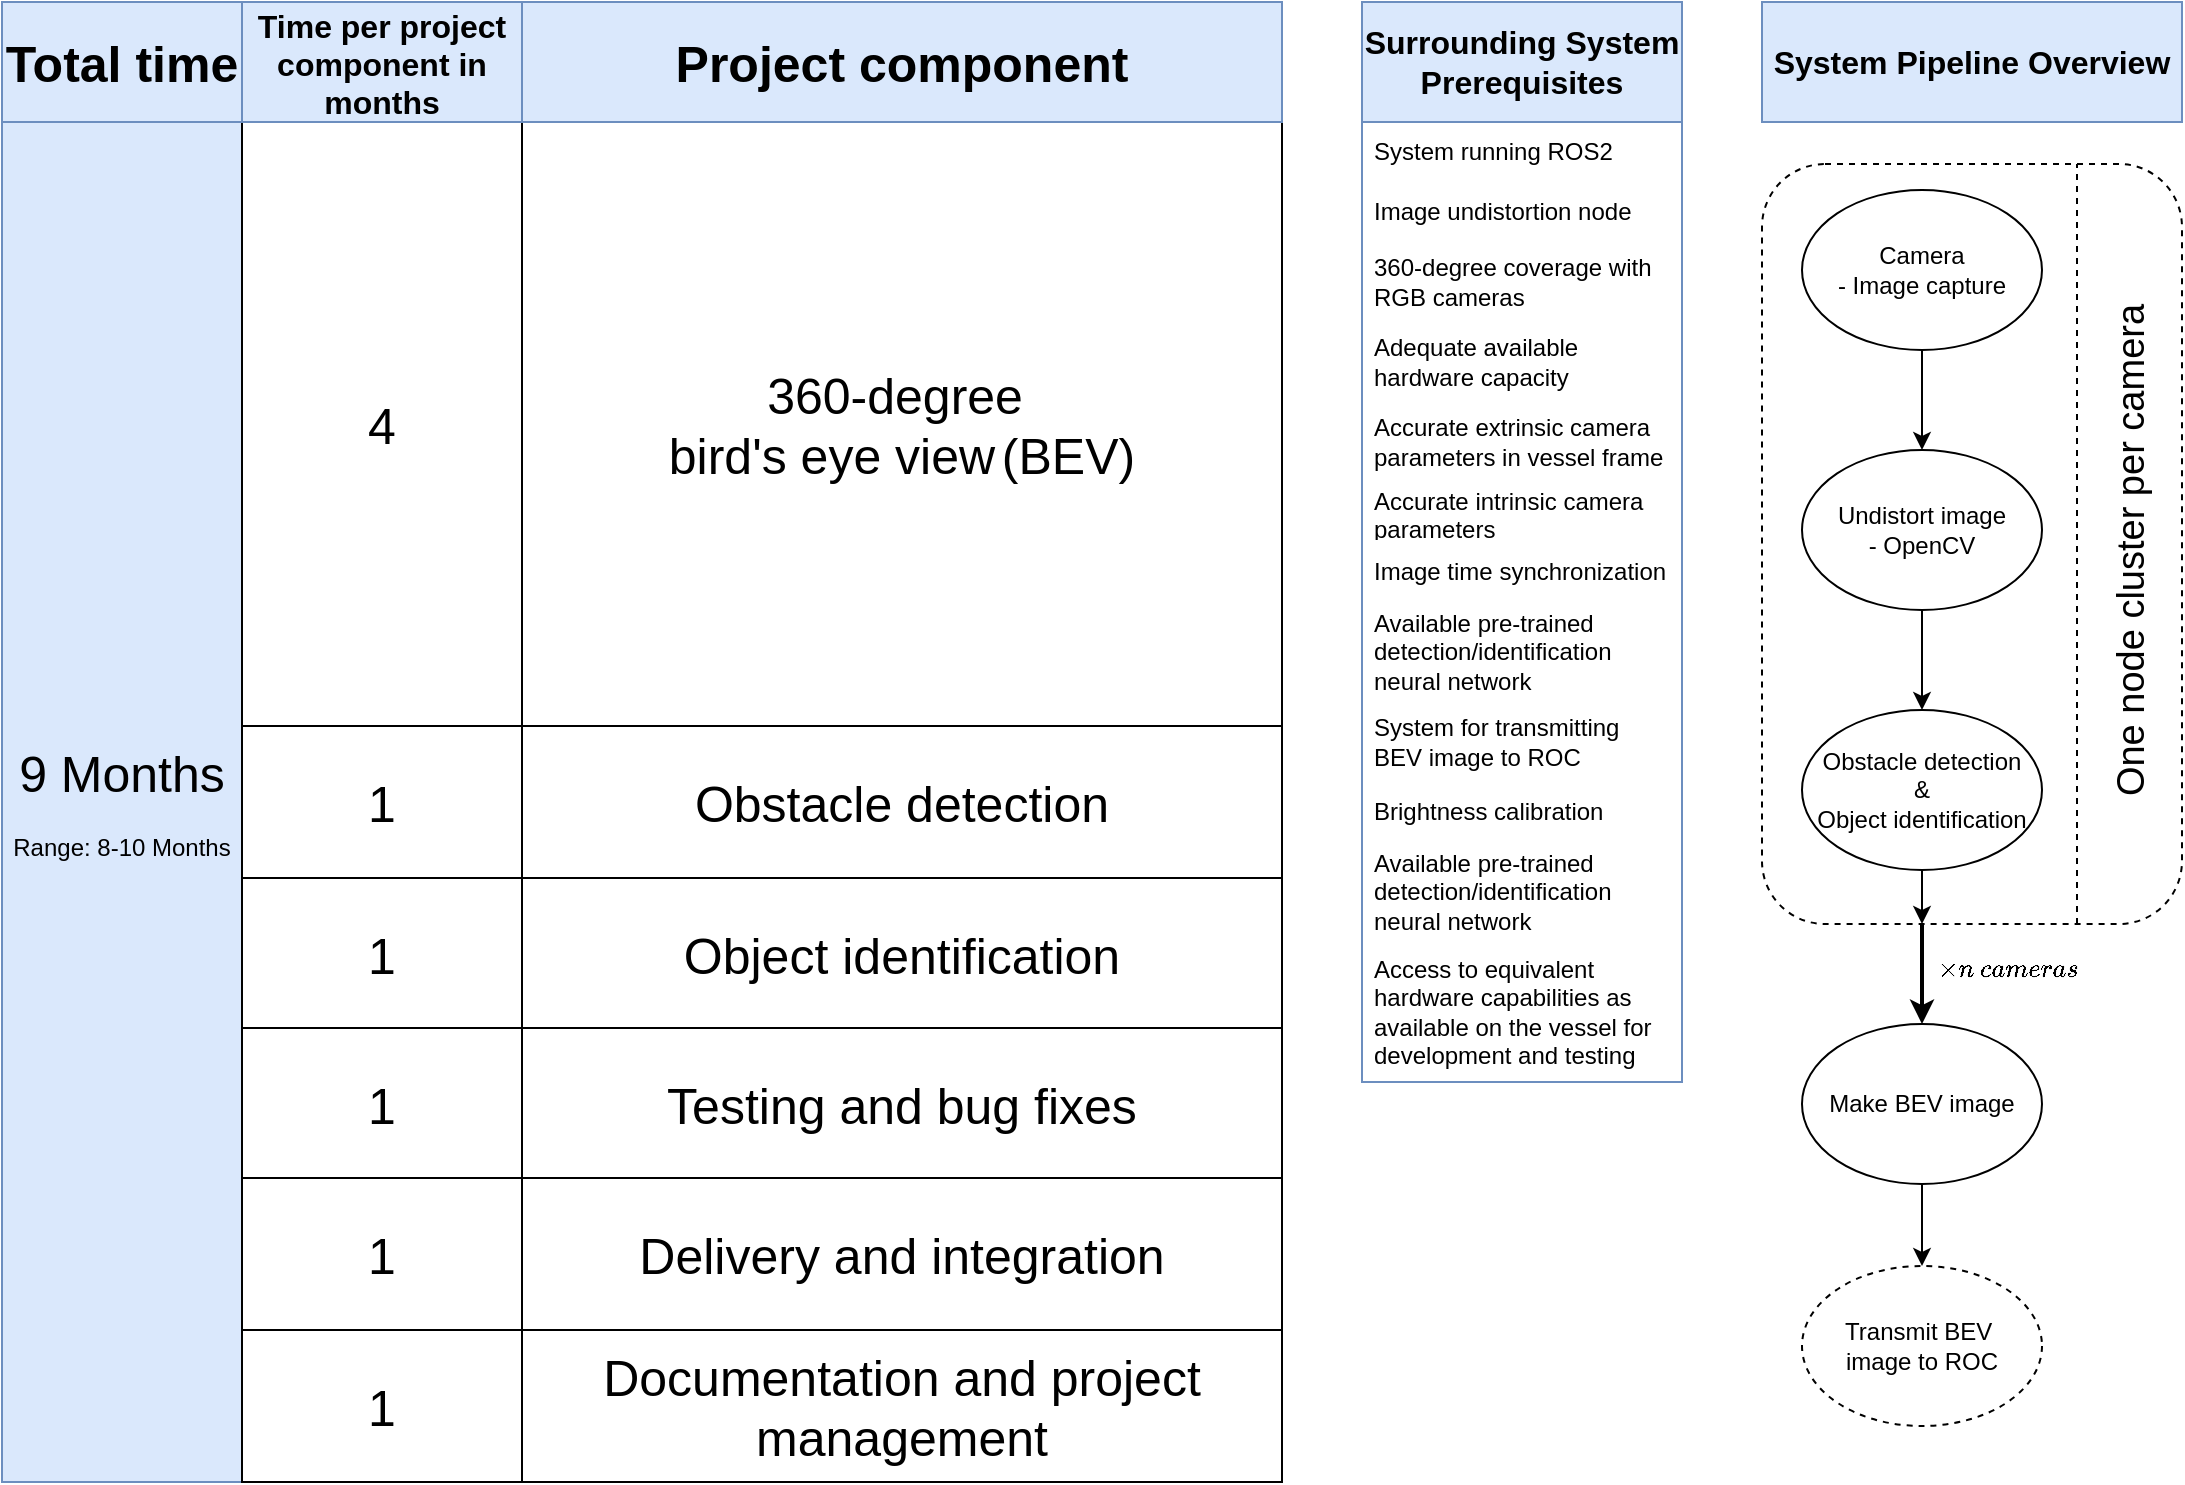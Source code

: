 <mxfile version="22.1.18" type="github">
  <diagram name="Page-1" id="7N6BOnjLWCL92aBEynZF">
    <mxGraphModel dx="2074" dy="1103" grid="1" gridSize="10" guides="1" tooltips="1" connect="1" arrows="1" fold="1" page="1" pageScale="1" pageWidth="1169" pageHeight="827" math="1" shadow="0">
      <root>
        <mxCell id="0" />
        <mxCell id="1" parent="0" />
        <mxCell id="rIWBi2pYtQ52L3yKGh5L-1" value="&lt;div&gt;&lt;font style=&quot;font-size: 25px;&quot;&gt;9 Months&lt;/font&gt;&lt;/div&gt;&lt;br&gt;Range: 8-10 Months" style="rounded=0;whiteSpace=wrap;html=1;fillColor=#dae8fc;strokeColor=#6c8ebf;" vertex="1" parent="1">
          <mxGeometry x="40" y="100" width="120" height="680" as="geometry" />
        </mxCell>
        <mxCell id="rIWBi2pYtQ52L3yKGh5L-2" value="" style="shape=table;startSize=0;container=1;collapsible=0;childLayout=tableLayout;fontSize=22;fillColor=none;" vertex="1" parent="1">
          <mxGeometry x="160" y="100" width="520" height="680" as="geometry" />
        </mxCell>
        <mxCell id="rIWBi2pYtQ52L3yKGh5L-3" value="" style="shape=tableRow;horizontal=0;startSize=0;swimlaneHead=0;swimlaneBody=0;strokeColor=inherit;top=0;left=0;bottom=0;right=0;collapsible=0;dropTarget=0;fillColor=none;points=[[0,0.5],[1,0.5]];portConstraint=eastwest;fontSize=16;" vertex="1" parent="rIWBi2pYtQ52L3yKGh5L-2">
          <mxGeometry width="520" height="302" as="geometry" />
        </mxCell>
        <mxCell id="rIWBi2pYtQ52L3yKGh5L-4" value="4" style="shape=partialRectangle;html=1;whiteSpace=wrap;connectable=0;strokeColor=inherit;overflow=hidden;fillColor=none;top=0;left=0;bottom=0;right=0;pointerEvents=1;fontSize=25;" vertex="1" parent="rIWBi2pYtQ52L3yKGh5L-3">
          <mxGeometry width="140" height="302" as="geometry">
            <mxRectangle width="140" height="302" as="alternateBounds" />
          </mxGeometry>
        </mxCell>
        <mxCell id="rIWBi2pYtQ52L3yKGh5L-5" value="&lt;div&gt;360-degree&amp;nbsp;&lt;/div&gt;&lt;div&gt;bird&#39;s eye view&lt;font style=&quot;font-size: 12px;&quot;&gt; &lt;/font&gt;&lt;font style=&quot;font-size: 25px;&quot;&gt;(BEV)&lt;/font&gt;&lt;br&gt;&lt;/div&gt;" style="shape=partialRectangle;html=1;whiteSpace=wrap;connectable=0;strokeColor=inherit;overflow=hidden;fillColor=none;top=0;left=0;bottom=0;right=0;pointerEvents=1;fontSize=25;" vertex="1" parent="rIWBi2pYtQ52L3yKGh5L-3">
          <mxGeometry x="140" width="380" height="302" as="geometry">
            <mxRectangle width="380" height="302" as="alternateBounds" />
          </mxGeometry>
        </mxCell>
        <mxCell id="rIWBi2pYtQ52L3yKGh5L-6" value="" style="shape=tableRow;horizontal=0;startSize=0;swimlaneHead=0;swimlaneBody=0;strokeColor=inherit;top=0;left=0;bottom=0;right=0;collapsible=0;dropTarget=0;fillColor=none;points=[[0,0.5],[1,0.5]];portConstraint=eastwest;fontSize=16;" vertex="1" parent="rIWBi2pYtQ52L3yKGh5L-2">
          <mxGeometry y="302" width="520" height="76" as="geometry" />
        </mxCell>
        <mxCell id="rIWBi2pYtQ52L3yKGh5L-7" value="1" style="shape=partialRectangle;html=1;whiteSpace=wrap;connectable=0;strokeColor=inherit;overflow=hidden;fillColor=none;top=0;left=0;bottom=0;right=0;pointerEvents=1;fontSize=25;" vertex="1" parent="rIWBi2pYtQ52L3yKGh5L-6">
          <mxGeometry width="140" height="76" as="geometry">
            <mxRectangle width="140" height="76" as="alternateBounds" />
          </mxGeometry>
        </mxCell>
        <mxCell id="rIWBi2pYtQ52L3yKGh5L-8" value="Obstacle detection" style="shape=partialRectangle;html=1;whiteSpace=wrap;connectable=0;strokeColor=inherit;overflow=hidden;fillColor=none;top=0;left=0;bottom=0;right=0;pointerEvents=1;fontSize=25;" vertex="1" parent="rIWBi2pYtQ52L3yKGh5L-6">
          <mxGeometry x="140" width="380" height="76" as="geometry">
            <mxRectangle width="380" height="76" as="alternateBounds" />
          </mxGeometry>
        </mxCell>
        <mxCell id="rIWBi2pYtQ52L3yKGh5L-9" value="" style="shape=tableRow;horizontal=0;startSize=0;swimlaneHead=0;swimlaneBody=0;strokeColor=inherit;top=0;left=0;bottom=0;right=0;collapsible=0;dropTarget=0;fillColor=none;points=[[0,0.5],[1,0.5]];portConstraint=eastwest;fontSize=16;" vertex="1" parent="rIWBi2pYtQ52L3yKGh5L-2">
          <mxGeometry y="378" width="520" height="75" as="geometry" />
        </mxCell>
        <mxCell id="rIWBi2pYtQ52L3yKGh5L-10" value="1" style="shape=partialRectangle;html=1;whiteSpace=wrap;connectable=0;strokeColor=inherit;overflow=hidden;fillColor=none;top=0;left=0;bottom=0;right=0;pointerEvents=1;fontSize=25;" vertex="1" parent="rIWBi2pYtQ52L3yKGh5L-9">
          <mxGeometry width="140" height="75" as="geometry">
            <mxRectangle width="140" height="75" as="alternateBounds" />
          </mxGeometry>
        </mxCell>
        <mxCell id="rIWBi2pYtQ52L3yKGh5L-11" value="Object identification" style="shape=partialRectangle;html=1;whiteSpace=wrap;connectable=0;strokeColor=inherit;overflow=hidden;fillColor=none;top=0;left=0;bottom=0;right=0;pointerEvents=1;fontSize=25;" vertex="1" parent="rIWBi2pYtQ52L3yKGh5L-9">
          <mxGeometry x="140" width="380" height="75" as="geometry">
            <mxRectangle width="380" height="75" as="alternateBounds" />
          </mxGeometry>
        </mxCell>
        <mxCell id="rIWBi2pYtQ52L3yKGh5L-12" style="shape=tableRow;horizontal=0;startSize=0;swimlaneHead=0;swimlaneBody=0;strokeColor=inherit;top=0;left=0;bottom=0;right=0;collapsible=0;dropTarget=0;fillColor=none;points=[[0,0.5],[1,0.5]];portConstraint=eastwest;fontSize=16;" vertex="1" parent="rIWBi2pYtQ52L3yKGh5L-2">
          <mxGeometry y="453" width="520" height="75" as="geometry" />
        </mxCell>
        <mxCell id="rIWBi2pYtQ52L3yKGh5L-13" value="1" style="shape=partialRectangle;html=1;whiteSpace=wrap;connectable=0;strokeColor=inherit;overflow=hidden;fillColor=none;top=0;left=0;bottom=0;right=0;pointerEvents=1;fontSize=25;" vertex="1" parent="rIWBi2pYtQ52L3yKGh5L-12">
          <mxGeometry width="140" height="75" as="geometry">
            <mxRectangle width="140" height="75" as="alternateBounds" />
          </mxGeometry>
        </mxCell>
        <mxCell id="rIWBi2pYtQ52L3yKGh5L-14" value="Testing and bug fixes" style="shape=partialRectangle;html=1;whiteSpace=wrap;connectable=0;strokeColor=inherit;overflow=hidden;fillColor=none;top=0;left=0;bottom=0;right=0;pointerEvents=1;fontSize=25;" vertex="1" parent="rIWBi2pYtQ52L3yKGh5L-12">
          <mxGeometry x="140" width="380" height="75" as="geometry">
            <mxRectangle width="380" height="75" as="alternateBounds" />
          </mxGeometry>
        </mxCell>
        <mxCell id="rIWBi2pYtQ52L3yKGh5L-15" style="shape=tableRow;horizontal=0;startSize=0;swimlaneHead=0;swimlaneBody=0;strokeColor=inherit;top=0;left=0;bottom=0;right=0;collapsible=0;dropTarget=0;fillColor=none;points=[[0,0.5],[1,0.5]];portConstraint=eastwest;fontSize=16;" vertex="1" parent="rIWBi2pYtQ52L3yKGh5L-2">
          <mxGeometry y="528" width="520" height="76" as="geometry" />
        </mxCell>
        <mxCell id="rIWBi2pYtQ52L3yKGh5L-16" value="1" style="shape=partialRectangle;html=1;whiteSpace=wrap;connectable=0;strokeColor=inherit;overflow=hidden;fillColor=none;top=0;left=0;bottom=0;right=0;pointerEvents=1;fontSize=25;" vertex="1" parent="rIWBi2pYtQ52L3yKGh5L-15">
          <mxGeometry width="140" height="76" as="geometry">
            <mxRectangle width="140" height="76" as="alternateBounds" />
          </mxGeometry>
        </mxCell>
        <mxCell id="rIWBi2pYtQ52L3yKGh5L-17" value="Delivery and integration" style="shape=partialRectangle;html=1;whiteSpace=wrap;connectable=0;strokeColor=inherit;overflow=hidden;fillColor=none;top=0;left=0;bottom=0;right=0;pointerEvents=1;fontSize=25;" vertex="1" parent="rIWBi2pYtQ52L3yKGh5L-15">
          <mxGeometry x="140" width="380" height="76" as="geometry">
            <mxRectangle width="380" height="76" as="alternateBounds" />
          </mxGeometry>
        </mxCell>
        <mxCell id="rIWBi2pYtQ52L3yKGh5L-18" style="shape=tableRow;horizontal=0;startSize=0;swimlaneHead=0;swimlaneBody=0;strokeColor=inherit;top=0;left=0;bottom=0;right=0;collapsible=0;dropTarget=0;fillColor=none;points=[[0,0.5],[1,0.5]];portConstraint=eastwest;fontSize=16;" vertex="1" parent="rIWBi2pYtQ52L3yKGh5L-2">
          <mxGeometry y="604" width="520" height="76" as="geometry" />
        </mxCell>
        <mxCell id="rIWBi2pYtQ52L3yKGh5L-19" value="1" style="shape=partialRectangle;html=1;whiteSpace=wrap;connectable=0;strokeColor=inherit;overflow=hidden;fillColor=none;top=0;left=0;bottom=0;right=0;pointerEvents=1;fontSize=25;" vertex="1" parent="rIWBi2pYtQ52L3yKGh5L-18">
          <mxGeometry width="140" height="76" as="geometry">
            <mxRectangle width="140" height="76" as="alternateBounds" />
          </mxGeometry>
        </mxCell>
        <mxCell id="rIWBi2pYtQ52L3yKGh5L-20" value="Documentation and project management" style="shape=partialRectangle;html=1;whiteSpace=wrap;connectable=0;strokeColor=inherit;overflow=hidden;fillColor=none;top=0;left=0;bottom=0;right=0;pointerEvents=1;fontSize=25;" vertex="1" parent="rIWBi2pYtQ52L3yKGh5L-18">
          <mxGeometry x="140" width="380" height="76" as="geometry">
            <mxRectangle width="380" height="76" as="alternateBounds" />
          </mxGeometry>
        </mxCell>
        <mxCell id="rIWBi2pYtQ52L3yKGh5L-21" value="" style="shape=table;startSize=0;container=1;collapsible=0;childLayout=tableLayout;fontSize=16;fillColor=#dae8fc;labelBackgroundColor=none;strokeColor=#6c8ebf;gradientColor=none;rounded=0;fontStyle=1" vertex="1" parent="1">
          <mxGeometry x="40" y="40" width="640" height="60" as="geometry" />
        </mxCell>
        <mxCell id="rIWBi2pYtQ52L3yKGh5L-22" value="" style="shape=tableRow;horizontal=0;startSize=0;swimlaneHead=0;swimlaneBody=0;strokeColor=inherit;top=0;left=0;bottom=0;right=0;collapsible=0;dropTarget=0;fillColor=none;points=[[0,0.5],[1,0.5]];portConstraint=eastwest;fontSize=16;" vertex="1" parent="rIWBi2pYtQ52L3yKGh5L-21">
          <mxGeometry width="640" height="60" as="geometry" />
        </mxCell>
        <mxCell id="rIWBi2pYtQ52L3yKGh5L-23" value="&lt;div style=&quot;font-size: 25px;&quot;&gt;&lt;b&gt;&lt;font style=&quot;font-size: 25px;&quot;&gt;Total time&lt;br&gt;&lt;/font&gt;&lt;/b&gt;&lt;/div&gt;" style="shape=partialRectangle;html=1;whiteSpace=wrap;connectable=0;strokeColor=inherit;overflow=hidden;fillColor=none;top=0;left=0;bottom=0;right=0;pointerEvents=1;fontSize=16;" vertex="1" parent="rIWBi2pYtQ52L3yKGh5L-22">
          <mxGeometry width="120" height="60" as="geometry">
            <mxRectangle width="120" height="60" as="alternateBounds" />
          </mxGeometry>
        </mxCell>
        <mxCell id="rIWBi2pYtQ52L3yKGh5L-24" value="&lt;b&gt;Time per project component in months&lt;/b&gt;" style="shape=partialRectangle;html=1;whiteSpace=wrap;connectable=0;strokeColor=inherit;overflow=hidden;fillColor=none;top=0;left=0;bottom=0;right=0;pointerEvents=1;fontSize=16;" vertex="1" parent="rIWBi2pYtQ52L3yKGh5L-22">
          <mxGeometry x="120" width="140" height="60" as="geometry">
            <mxRectangle width="140" height="60" as="alternateBounds" />
          </mxGeometry>
        </mxCell>
        <mxCell id="rIWBi2pYtQ52L3yKGh5L-25" value="&lt;b&gt;&lt;font style=&quot;font-size: 25px;&quot;&gt;Project component &lt;/font&gt;&lt;/b&gt;" style="shape=partialRectangle;html=1;whiteSpace=wrap;connectable=0;strokeColor=inherit;overflow=hidden;fillColor=none;top=0;left=0;bottom=0;right=0;pointerEvents=1;fontSize=16;" vertex="1" parent="rIWBi2pYtQ52L3yKGh5L-22">
          <mxGeometry x="260" width="380" height="60" as="geometry">
            <mxRectangle width="380" height="60" as="alternateBounds" />
          </mxGeometry>
        </mxCell>
        <mxCell id="rIWBi2pYtQ52L3yKGh5L-76" value="&lt;b&gt;&lt;font style=&quot;font-size: 16px;&quot;&gt;Surrounding System Prerequisites&lt;/font&gt;&lt;/b&gt;" style="swimlane;fontStyle=0;childLayout=stackLayout;horizontal=1;startSize=60;horizontalStack=0;resizeParent=1;resizeParentMax=0;resizeLast=0;collapsible=1;marginBottom=0;whiteSpace=wrap;html=1;rounded=0;fillColor=#dae8fc;strokeColor=#6c8ebf;" vertex="1" parent="1">
          <mxGeometry x="720" y="40" width="160" height="540" as="geometry">
            <mxRectangle x="480" y="40" width="220" height="30" as="alternateBounds" />
          </mxGeometry>
        </mxCell>
        <mxCell id="rIWBi2pYtQ52L3yKGh5L-77" value="System running ROS2" style="text;strokeColor=none;fillColor=none;align=left;verticalAlign=middle;spacingLeft=4;spacingRight=4;overflow=hidden;points=[[0,0.5],[1,0.5]];portConstraint=eastwest;rotatable=0;whiteSpace=wrap;html=1;" vertex="1" parent="rIWBi2pYtQ52L3yKGh5L-76">
          <mxGeometry y="60" width="160" height="30" as="geometry" />
        </mxCell>
        <mxCell id="rIWBi2pYtQ52L3yKGh5L-78" value="Image undistortion node" style="text;strokeColor=none;fillColor=none;align=left;verticalAlign=middle;spacingLeft=4;spacingRight=4;overflow=hidden;points=[[0,0.5],[1,0.5]];portConstraint=eastwest;rotatable=0;whiteSpace=wrap;html=1;" vertex="1" parent="rIWBi2pYtQ52L3yKGh5L-76">
          <mxGeometry y="90" width="160" height="30" as="geometry" />
        </mxCell>
        <mxCell id="rIWBi2pYtQ52L3yKGh5L-85" value="360-degree coverage with RGB cameras" style="text;strokeColor=none;fillColor=none;align=left;verticalAlign=middle;spacingLeft=4;spacingRight=4;overflow=hidden;points=[[0,0.5],[1,0.5]];portConstraint=eastwest;rotatable=0;whiteSpace=wrap;html=1;" vertex="1" parent="rIWBi2pYtQ52L3yKGh5L-76">
          <mxGeometry y="120" width="160" height="40" as="geometry" />
        </mxCell>
        <mxCell id="rIWBi2pYtQ52L3yKGh5L-80" value="Adequate&lt;strong&gt; &lt;/strong&gt;available hardware capacity" style="text;strokeColor=none;fillColor=none;align=left;verticalAlign=middle;spacingLeft=4;spacingRight=4;overflow=hidden;points=[[0,0.5],[1,0.5]];portConstraint=eastwest;rotatable=0;whiteSpace=wrap;html=1;" vertex="1" parent="rIWBi2pYtQ52L3yKGh5L-76">
          <mxGeometry y="160" width="160" height="40" as="geometry" />
        </mxCell>
        <mxCell id="rIWBi2pYtQ52L3yKGh5L-81" value="Accurate extrinsic camera parameters in vessel frame" style="text;strokeColor=none;fillColor=none;align=left;verticalAlign=middle;spacingLeft=4;spacingRight=4;overflow=hidden;points=[[0,0.5],[1,0.5]];portConstraint=eastwest;rotatable=0;whiteSpace=wrap;html=1;" vertex="1" parent="rIWBi2pYtQ52L3yKGh5L-76">
          <mxGeometry y="200" width="160" height="40" as="geometry" />
        </mxCell>
        <mxCell id="rIWBi2pYtQ52L3yKGh5L-82" value="Accurate intrinsic camera parameters" style="text;strokeColor=none;fillColor=none;align=left;verticalAlign=middle;spacingLeft=4;spacingRight=4;overflow=hidden;points=[[0,0.5],[1,0.5]];portConstraint=eastwest;rotatable=0;whiteSpace=wrap;html=1;" vertex="1" parent="rIWBi2pYtQ52L3yKGh5L-76">
          <mxGeometry y="240" width="160" height="30" as="geometry" />
        </mxCell>
        <mxCell id="rIWBi2pYtQ52L3yKGh5L-79" value="Image time synchronization" style="text;strokeColor=none;fillColor=none;align=left;verticalAlign=middle;spacingLeft=4;spacingRight=4;overflow=hidden;points=[[0,0.5],[1,0.5]];portConstraint=eastwest;rotatable=0;whiteSpace=wrap;html=1;" vertex="1" parent="rIWBi2pYtQ52L3yKGh5L-76">
          <mxGeometry y="270" width="160" height="30" as="geometry" />
        </mxCell>
        <mxCell id="rIWBi2pYtQ52L3yKGh5L-86" value="Available pre-trained detection/identification neural network" style="text;strokeColor=none;fillColor=none;align=left;verticalAlign=middle;spacingLeft=4;spacingRight=4;overflow=hidden;points=[[0,0.5],[1,0.5]];portConstraint=eastwest;rotatable=0;whiteSpace=wrap;html=1;" vertex="1" parent="rIWBi2pYtQ52L3yKGh5L-76">
          <mxGeometry y="300" width="160" height="50" as="geometry" />
        </mxCell>
        <mxCell id="rIWBi2pYtQ52L3yKGh5L-83" value="System for transmitting BEV image to ROC" style="text;strokeColor=none;fillColor=none;align=left;verticalAlign=middle;spacingLeft=4;spacingRight=4;overflow=hidden;points=[[0,0.5],[1,0.5]];portConstraint=eastwest;rotatable=0;whiteSpace=wrap;html=1;" vertex="1" parent="rIWBi2pYtQ52L3yKGh5L-76">
          <mxGeometry y="350" width="160" height="40" as="geometry" />
        </mxCell>
        <mxCell id="rIWBi2pYtQ52L3yKGh5L-84" value="Brightness calibration" style="text;strokeColor=none;fillColor=none;align=left;verticalAlign=middle;spacingLeft=4;spacingRight=4;overflow=hidden;points=[[0,0.5],[1,0.5]];portConstraint=eastwest;rotatable=0;whiteSpace=wrap;html=1;" vertex="1" parent="rIWBi2pYtQ52L3yKGh5L-76">
          <mxGeometry y="390" width="160" height="30" as="geometry" />
        </mxCell>
        <mxCell id="rIWBi2pYtQ52L3yKGh5L-124" value="Available pre-trained detection/identification neural network" style="text;strokeColor=none;fillColor=none;align=left;verticalAlign=middle;spacingLeft=4;spacingRight=4;overflow=hidden;points=[[0,0.5],[1,0.5]];portConstraint=eastwest;rotatable=0;whiteSpace=wrap;html=1;" vertex="1" parent="rIWBi2pYtQ52L3yKGh5L-76">
          <mxGeometry y="420" width="160" height="50" as="geometry" />
        </mxCell>
        <mxCell id="rIWBi2pYtQ52L3yKGh5L-125" value="Access to equivalent hardware capabilities as available on the vessel for development and testing" style="text;strokeColor=none;fillColor=none;align=left;verticalAlign=middle;spacingLeft=4;spacingRight=4;overflow=hidden;points=[[0,0.5],[1,0.5]];portConstraint=eastwest;rotatable=0;whiteSpace=wrap;html=1;" vertex="1" parent="rIWBi2pYtQ52L3yKGh5L-76">
          <mxGeometry y="470" width="160" height="70" as="geometry" />
        </mxCell>
        <mxCell id="rIWBi2pYtQ52L3yKGh5L-102" value="" style="rounded=1;whiteSpace=wrap;html=1;fillColor=none;dashed=1;" vertex="1" parent="1">
          <mxGeometry x="920" y="121" width="210" height="380" as="geometry" />
        </mxCell>
        <mxCell id="rIWBi2pYtQ52L3yKGh5L-103" style="edgeStyle=orthogonalEdgeStyle;rounded=0;orthogonalLoop=1;jettySize=auto;html=1;exitX=0.5;exitY=1;exitDx=0;exitDy=0;entryX=0.5;entryY=0;entryDx=0;entryDy=0;" edge="1" parent="1" source="rIWBi2pYtQ52L3yKGh5L-104" target="rIWBi2pYtQ52L3yKGh5L-106">
          <mxGeometry relative="1" as="geometry" />
        </mxCell>
        <mxCell id="rIWBi2pYtQ52L3yKGh5L-104" value="&lt;div&gt;Camera&lt;/div&gt;&lt;div&gt;- Image capture&lt;br&gt;&lt;/div&gt;" style="ellipse;whiteSpace=wrap;html=1;" vertex="1" parent="1">
          <mxGeometry x="940" y="134" width="120" height="80" as="geometry" />
        </mxCell>
        <mxCell id="rIWBi2pYtQ52L3yKGh5L-105" style="edgeStyle=orthogonalEdgeStyle;rounded=0;orthogonalLoop=1;jettySize=auto;html=1;exitX=0.5;exitY=1;exitDx=0;exitDy=0;entryX=0.5;entryY=0;entryDx=0;entryDy=0;" edge="1" parent="1" source="rIWBi2pYtQ52L3yKGh5L-106" target="rIWBi2pYtQ52L3yKGh5L-108">
          <mxGeometry relative="1" as="geometry" />
        </mxCell>
        <mxCell id="rIWBi2pYtQ52L3yKGh5L-106" value="&lt;div&gt;Undistort image&lt;/div&gt;&lt;div&gt;- OpenCV&lt;br&gt;&lt;/div&gt;" style="ellipse;whiteSpace=wrap;html=1;" vertex="1" parent="1">
          <mxGeometry x="940" y="264" width="120" height="80" as="geometry" />
        </mxCell>
        <mxCell id="rIWBi2pYtQ52L3yKGh5L-119" style="edgeStyle=orthogonalEdgeStyle;rounded=0;orthogonalLoop=1;jettySize=auto;html=1;exitX=0.5;exitY=1;exitDx=0;exitDy=0;" edge="1" parent="1" source="rIWBi2pYtQ52L3yKGh5L-108">
          <mxGeometry relative="1" as="geometry">
            <mxPoint x="1000" y="501" as="targetPoint" />
          </mxGeometry>
        </mxCell>
        <mxCell id="rIWBi2pYtQ52L3yKGh5L-108" value="&lt;div&gt;Obstacle detection&lt;/div&gt;&lt;div&gt;&amp;amp;&lt;/div&gt;&lt;div&gt;Object identification&lt;br&gt;&lt;/div&gt;" style="ellipse;whiteSpace=wrap;html=1;" vertex="1" parent="1">
          <mxGeometry x="940" y="394" width="120" height="80" as="geometry" />
        </mxCell>
        <mxCell id="rIWBi2pYtQ52L3yKGh5L-109" style="edgeStyle=orthogonalEdgeStyle;rounded=0;orthogonalLoop=1;jettySize=auto;html=1;exitX=0.5;exitY=1;exitDx=0;exitDy=0;entryX=0.5;entryY=0;entryDx=0;entryDy=0;" edge="1" parent="1" source="rIWBi2pYtQ52L3yKGh5L-110" target="rIWBi2pYtQ52L3yKGh5L-123">
          <mxGeometry relative="1" as="geometry">
            <mxPoint x="1000" y="674" as="targetPoint" />
          </mxGeometry>
        </mxCell>
        <mxCell id="rIWBi2pYtQ52L3yKGh5L-110" value="Make BEV image" style="ellipse;whiteSpace=wrap;html=1;" vertex="1" parent="1">
          <mxGeometry x="940" y="551" width="120" height="80" as="geometry" />
        </mxCell>
        <mxCell id="rIWBi2pYtQ52L3yKGh5L-111" value="" style="endArrow=none;html=1;rounded=0;entryX=0.75;entryY=0;entryDx=0;entryDy=0;exitX=0.75;exitY=1;exitDx=0;exitDy=0;dashed=1;" edge="1" parent="1" source="rIWBi2pYtQ52L3yKGh5L-102" target="rIWBi2pYtQ52L3yKGh5L-102">
          <mxGeometry width="50" height="50" relative="1" as="geometry">
            <mxPoint x="1260" y="684" as="sourcePoint" />
            <mxPoint x="1310" y="634" as="targetPoint" />
          </mxGeometry>
        </mxCell>
        <mxCell id="rIWBi2pYtQ52L3yKGh5L-112" value="&lt;div style=&quot;font-size: 13px;&quot;&gt;&lt;font style=&quot;font-size: 19px;&quot;&gt;One node cluster per camera&lt;/font&gt;&lt;/div&gt;" style="text;html=1;strokeColor=none;fillColor=none;align=center;verticalAlign=middle;whiteSpace=wrap;rounded=0;rotation=-90;" vertex="1" parent="1">
          <mxGeometry x="975" y="299" width="260" height="30" as="geometry" />
        </mxCell>
        <mxCell id="rIWBi2pYtQ52L3yKGh5L-116" style="edgeStyle=orthogonalEdgeStyle;rounded=0;orthogonalLoop=1;jettySize=auto;html=1;entryX=0.5;entryY=0;entryDx=0;entryDy=0;strokeWidth=2;" edge="1" parent="1">
          <mxGeometry relative="1" as="geometry">
            <mxPoint x="1000" y="501" as="sourcePoint" />
            <mxPoint x="1000" y="551" as="targetPoint" />
            <Array as="points">
              <mxPoint x="1000" y="530" />
              <mxPoint x="1000" y="530" />
            </Array>
          </mxGeometry>
        </mxCell>
        <mxCell id="rIWBi2pYtQ52L3yKGh5L-120" value=" $$\times n \:cameras$$" style="edgeLabel;html=1;align=center;verticalAlign=middle;resizable=0;points=[];" vertex="1" connectable="0" parent="rIWBi2pYtQ52L3yKGh5L-116">
          <mxGeometry x="0.082" relative="1" as="geometry">
            <mxPoint x="43" y="-4" as="offset" />
          </mxGeometry>
        </mxCell>
        <mxCell id="rIWBi2pYtQ52L3yKGh5L-123" value="&lt;div&gt;Transmit BEV&amp;nbsp;&lt;/div&gt;&lt;div&gt;image to ROC&lt;/div&gt;" style="ellipse;whiteSpace=wrap;html=1;dashed=1;" vertex="1" parent="1">
          <mxGeometry x="940" y="672" width="120" height="80" as="geometry" />
        </mxCell>
        <mxCell id="rIWBi2pYtQ52L3yKGh5L-127" value="&lt;b&gt;&lt;font style=&quot;font-size: 16px;&quot;&gt;System Pipeline Overview&lt;/font&gt;&lt;/b&gt;" style="text;html=1;strokeColor=#6c8ebf;fillColor=#dae8fc;align=center;verticalAlign=middle;whiteSpace=wrap;rounded=0;" vertex="1" parent="1">
          <mxGeometry x="920" y="40" width="210" height="60" as="geometry" />
        </mxCell>
      </root>
    </mxGraphModel>
  </diagram>
</mxfile>
